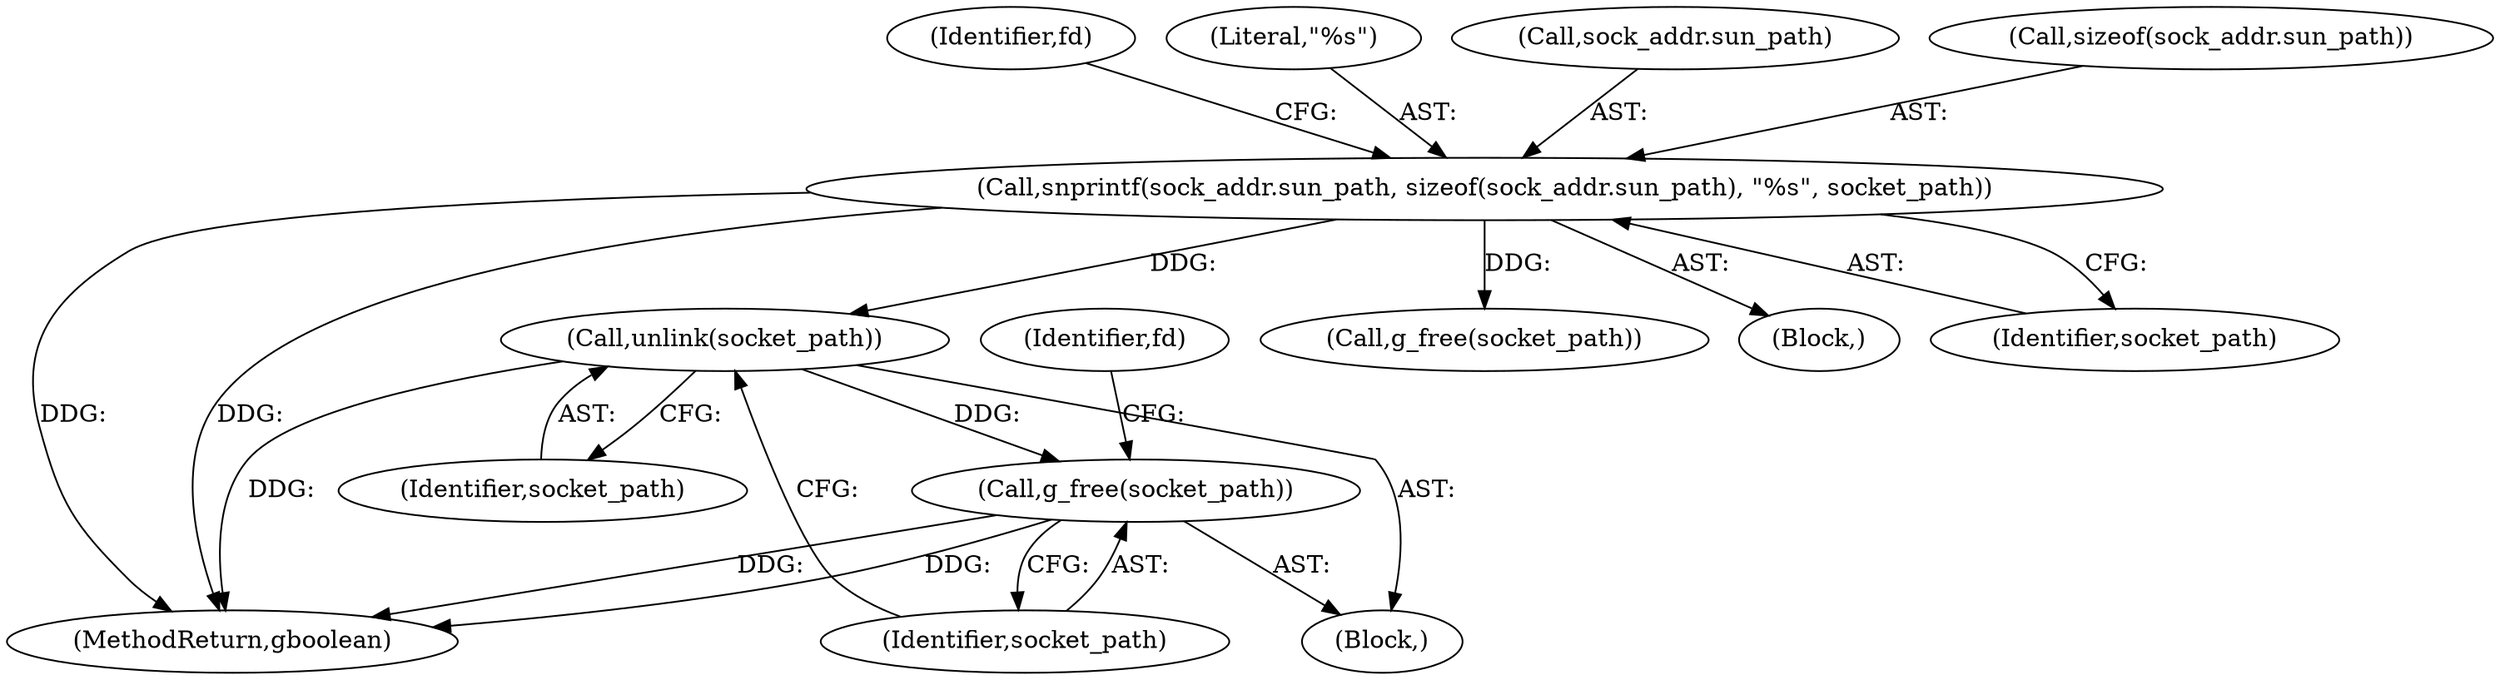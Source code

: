 digraph "0_lxde_f99163c6ff8b2f57c5f37b1ce5d62cf7450d4648@API" {
"1000182" [label="(Call,unlink(socket_path))"];
"1000160" [label="(Call,snprintf(sock_addr.sun_path, sizeof(sock_addr.sun_path), \"%s\", socket_path))"];
"1000184" [label="(Call,g_free(socket_path))"];
"1000183" [label="(Identifier,socket_path)"];
"1000182" [label="(Call,unlink(socket_path))"];
"1000276" [label="(Call,g_free(socket_path))"];
"1000173" [label="(Identifier,fd)"];
"1000189" [label="(Identifier,fd)"];
"1000339" [label="(MethodReturn,gboolean)"];
"1000168" [label="(Literal,\"%s\")"];
"1000120" [label="(Block,)"];
"1000184" [label="(Call,g_free(socket_path))"];
"1000161" [label="(Call,sock_addr.sun_path)"];
"1000185" [label="(Identifier,socket_path)"];
"1000164" [label="(Call,sizeof(sock_addr.sun_path))"];
"1000160" [label="(Call,snprintf(sock_addr.sun_path, sizeof(sock_addr.sun_path), \"%s\", socket_path))"];
"1000169" [label="(Identifier,socket_path)"];
"1000181" [label="(Block,)"];
"1000182" -> "1000181"  [label="AST: "];
"1000182" -> "1000183"  [label="CFG: "];
"1000183" -> "1000182"  [label="AST: "];
"1000185" -> "1000182"  [label="CFG: "];
"1000182" -> "1000339"  [label="DDG: "];
"1000160" -> "1000182"  [label="DDG: "];
"1000182" -> "1000184"  [label="DDG: "];
"1000160" -> "1000120"  [label="AST: "];
"1000160" -> "1000169"  [label="CFG: "];
"1000161" -> "1000160"  [label="AST: "];
"1000164" -> "1000160"  [label="AST: "];
"1000168" -> "1000160"  [label="AST: "];
"1000169" -> "1000160"  [label="AST: "];
"1000173" -> "1000160"  [label="CFG: "];
"1000160" -> "1000339"  [label="DDG: "];
"1000160" -> "1000339"  [label="DDG: "];
"1000160" -> "1000276"  [label="DDG: "];
"1000184" -> "1000181"  [label="AST: "];
"1000184" -> "1000185"  [label="CFG: "];
"1000185" -> "1000184"  [label="AST: "];
"1000189" -> "1000184"  [label="CFG: "];
"1000184" -> "1000339"  [label="DDG: "];
"1000184" -> "1000339"  [label="DDG: "];
}
